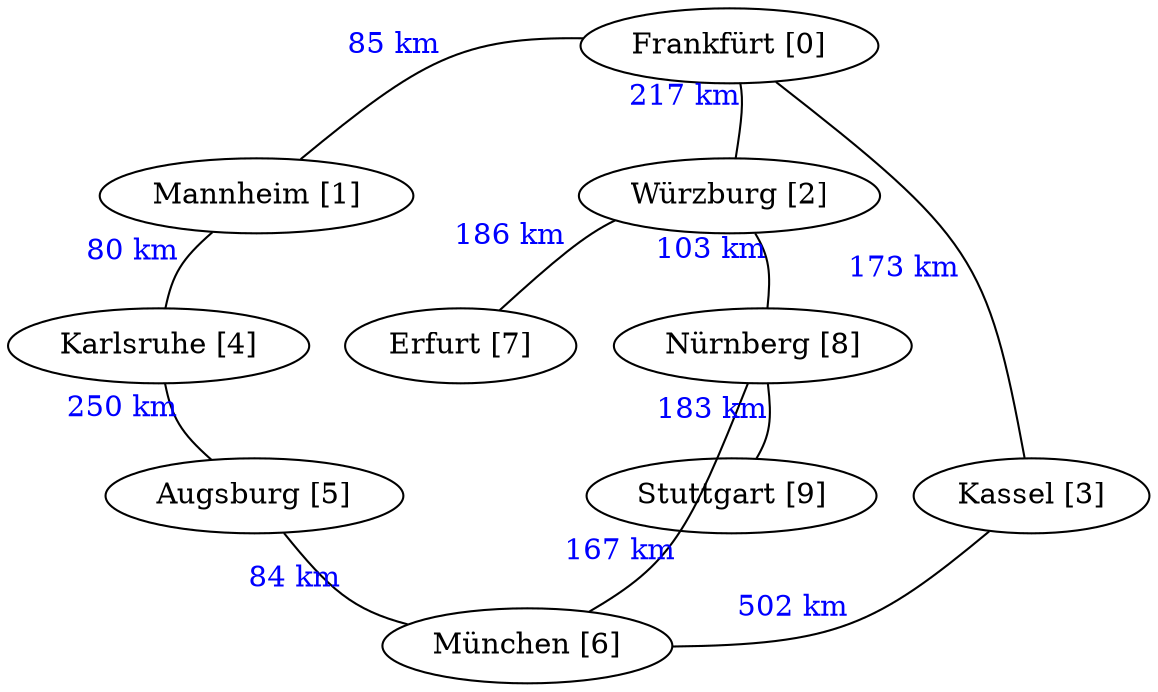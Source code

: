 digraph routes {
  overlap = scalexy
  splines = curved
  0 [shape=oval,label="Frankfürt [0]"]
   0 -> 1 [arrowhead=none,xlabel="85 km", fontcolor=blue]
   0 -> 2 [arrowhead=none,xlabel="217 km", fontcolor=blue]
   0 -> 3 [arrowhead=none,xlabel="173 km", fontcolor=blue]

  1 [shape=oval,label="Mannheim [1]"]
   1 -> 4 [arrowhead=none,xlabel="80 km", fontcolor=blue]

  2 [shape=oval,label="Würzburg [2]"]
   2 -> 7 [arrowhead=none,xlabel="186 km", fontcolor=blue]
   2 -> 8 [arrowhead=none,xlabel="103 km", fontcolor=blue]

  3 [shape=oval,label="Kassel [3]"]
   3 -> 6 [arrowhead=none,xlabel="502 km", fontcolor=blue]

  4 [shape=oval,label="Karlsruhe [4]"]
   4 -> 5 [arrowhead=none,xlabel="250 km", fontcolor=blue]

  5 [shape=oval,label="Augsburg [5]"]
   5 -> 6 [arrowhead=none,xlabel="84 km", fontcolor=blue]

  6 [shape=oval,label="München [6]"]

  7 [shape=oval,label="Erfurt [7]"]

  8 [shape=oval,label="Nürnberg [8]"]
   8 -> 6 [arrowhead=none,xlabel="167 km", fontcolor=blue]
   8 -> 9 [arrowhead=none,xlabel="183 km", fontcolor=blue]

  9 [shape=oval,label="Stuttgart [9]"]

}
